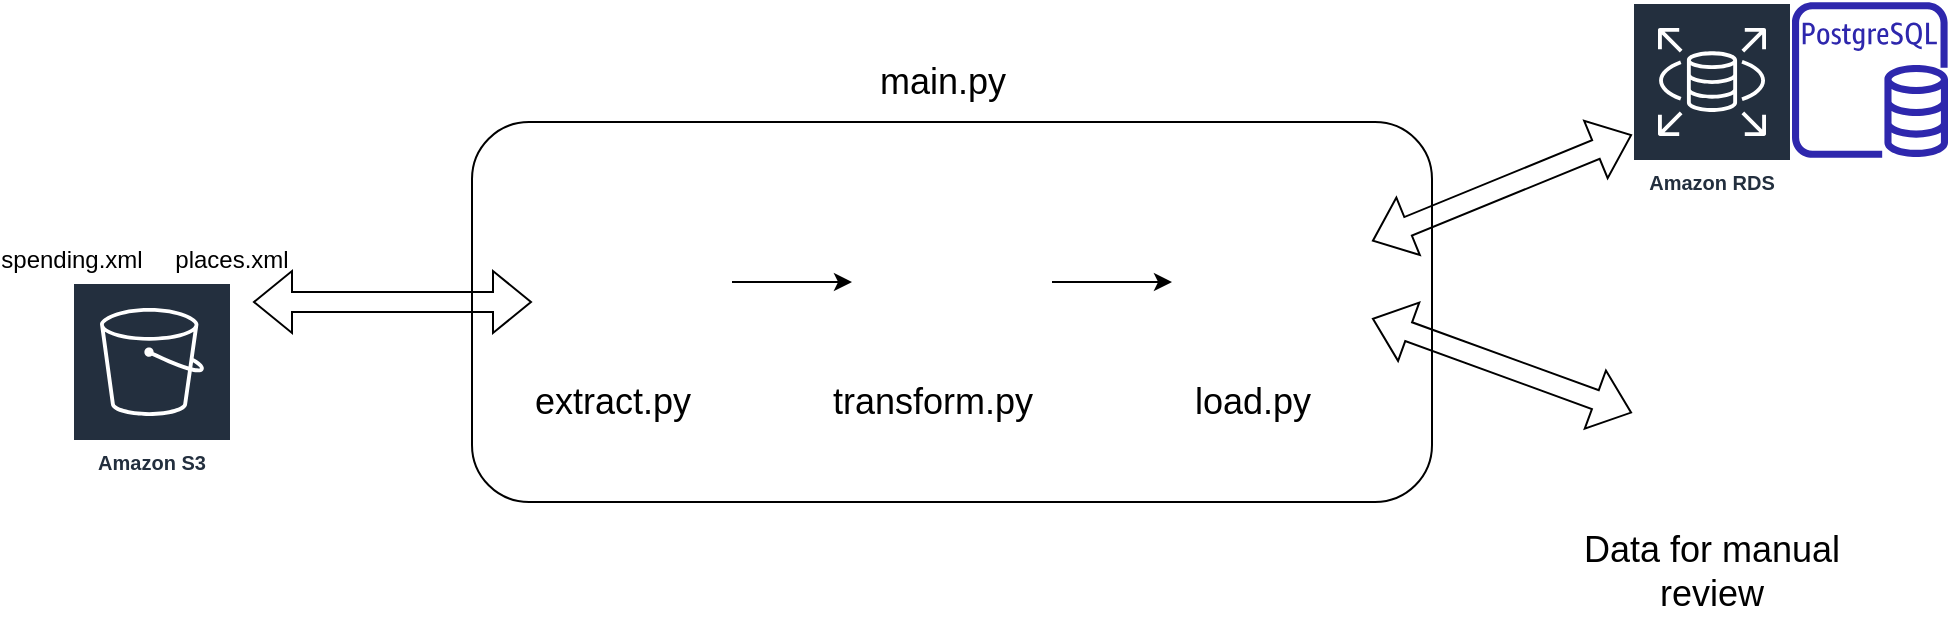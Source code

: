 <mxfile version="20.8.24" type="device"><diagram name="Page-1" id="mnEnOjv0hrkF0XWxS6Uf"><mxGraphModel dx="2442" dy="755" grid="1" gridSize="10" guides="1" tooltips="1" connect="1" arrows="1" fold="1" page="1" pageScale="1" pageWidth="850" pageHeight="1100" math="0" shadow="0"><root><mxCell id="0"/><mxCell id="1" parent="0"/><mxCell id="9GJUznM-KtMOIJuTG44h-27" value="" style="rounded=1;whiteSpace=wrap;html=1;fontSize=18;" vertex="1" parent="1"><mxGeometry x="70" y="410" width="480" height="190" as="geometry"/></mxCell><mxCell id="9GJUznM-KtMOIJuTG44h-2" value="Amazon S3" style="sketch=0;outlineConnect=0;fontColor=#232F3E;gradientColor=none;strokeColor=#ffffff;fillColor=#232F3E;dashed=0;verticalLabelPosition=middle;verticalAlign=bottom;align=center;html=1;whiteSpace=wrap;fontSize=10;fontStyle=1;spacing=3;shape=mxgraph.aws4.productIcon;prIcon=mxgraph.aws4.s3;" vertex="1" parent="1"><mxGeometry x="-130" y="490" width="80" height="100" as="geometry"/></mxCell><mxCell id="9GJUznM-KtMOIJuTG44h-3" value="" style="shape=image;html=1;verticalAlign=top;verticalLabelPosition=bottom;labelBackgroundColor=#ffffff;imageAspect=0;aspect=fixed;image=https://cdn3.iconfinder.com/data/icons/document-icons-2/30/647702-excel-128.png" vertex="1" parent="1"><mxGeometry x="-160" y="410" width="60" height="60" as="geometry"/></mxCell><mxCell id="9GJUznM-KtMOIJuTG44h-5" value="spending.xml" style="text;html=1;strokeColor=none;fillColor=none;align=center;verticalAlign=middle;whiteSpace=wrap;rounded=0;" vertex="1" parent="1"><mxGeometry x="-160" y="464" width="60" height="30" as="geometry"/></mxCell><mxCell id="9GJUznM-KtMOIJuTG44h-6" value="" style="shape=image;html=1;verticalAlign=top;verticalLabelPosition=bottom;labelBackgroundColor=#ffffff;imageAspect=0;aspect=fixed;image=https://cdn3.iconfinder.com/data/icons/document-icons-2/30/647702-excel-128.png" vertex="1" parent="1"><mxGeometry x="-80" y="410" width="60" height="60" as="geometry"/></mxCell><mxCell id="9GJUznM-KtMOIJuTG44h-7" value="places.xml" style="text;html=1;strokeColor=none;fillColor=none;align=center;verticalAlign=middle;whiteSpace=wrap;rounded=0;" vertex="1" parent="1"><mxGeometry x="-80" y="464" width="60" height="30" as="geometry"/></mxCell><mxCell id="9GJUznM-KtMOIJuTG44h-22" value="" style="edgeStyle=orthogonalEdgeStyle;rounded=0;orthogonalLoop=1;jettySize=auto;html=1;fontSize=18;" edge="1" parent="1" source="9GJUznM-KtMOIJuTG44h-9" target="9GJUznM-KtMOIJuTG44h-18"><mxGeometry relative="1" as="geometry"/></mxCell><mxCell id="9GJUznM-KtMOIJuTG44h-9" value="" style="shape=image;html=1;verticalAlign=top;verticalLabelPosition=bottom;labelBackgroundColor=#ffffff;imageAspect=0;aspect=fixed;image=https://cdn1.iconfinder.com/data/icons/hawcons/32/699870-icon-87-document-file-py-128.png" vertex="1" parent="1"><mxGeometry x="100" y="440" width="100" height="100" as="geometry"/></mxCell><mxCell id="9GJUznM-KtMOIJuTG44h-12" value="" style="shape=flexArrow;endArrow=classic;startArrow=classic;html=1;rounded=0;" edge="1" parent="1"><mxGeometry width="100" height="100" relative="1" as="geometry"><mxPoint x="100" y="500" as="sourcePoint"/><mxPoint x="-39.5" y="500" as="targetPoint"/></mxGeometry></mxCell><mxCell id="9GJUznM-KtMOIJuTG44h-14" value="&lt;font style=&quot;font-size: 18px;&quot;&gt;extract.py&lt;/font&gt;" style="text;html=1;align=center;verticalAlign=middle;resizable=0;points=[];autosize=1;strokeColor=none;fillColor=none;" vertex="1" parent="1"><mxGeometry x="90" y="530" width="100" height="40" as="geometry"/></mxCell><mxCell id="9GJUznM-KtMOIJuTG44h-15" value="Amazon RDS" style="sketch=0;outlineConnect=0;fontColor=#232F3E;gradientColor=none;strokeColor=#ffffff;fillColor=#232F3E;dashed=0;verticalLabelPosition=middle;verticalAlign=bottom;align=center;html=1;whiteSpace=wrap;fontSize=10;fontStyle=1;spacing=3;shape=mxgraph.aws4.productIcon;prIcon=mxgraph.aws4.rds;" vertex="1" parent="1"><mxGeometry x="650" y="350" width="80" height="100" as="geometry"/></mxCell><mxCell id="9GJUznM-KtMOIJuTG44h-17" value="" style="sketch=0;outlineConnect=0;fontColor=#232F3E;gradientColor=none;fillColor=#2E27AD;strokeColor=none;dashed=0;verticalLabelPosition=bottom;verticalAlign=top;align=center;html=1;fontSize=12;fontStyle=0;aspect=fixed;pointerEvents=1;shape=mxgraph.aws4.rds_postgresql_instance;" vertex="1" parent="1"><mxGeometry x="730" y="350" width="78" height="78" as="geometry"/></mxCell><mxCell id="9GJUznM-KtMOIJuTG44h-23" value="" style="edgeStyle=orthogonalEdgeStyle;rounded=0;orthogonalLoop=1;jettySize=auto;html=1;fontSize=18;" edge="1" parent="1" source="9GJUznM-KtMOIJuTG44h-18" target="9GJUznM-KtMOIJuTG44h-20"><mxGeometry relative="1" as="geometry"/></mxCell><mxCell id="9GJUznM-KtMOIJuTG44h-18" value="" style="shape=image;html=1;verticalAlign=top;verticalLabelPosition=bottom;labelBackgroundColor=#ffffff;imageAspect=0;aspect=fixed;image=https://cdn1.iconfinder.com/data/icons/hawcons/32/699870-icon-87-document-file-py-128.png" vertex="1" parent="1"><mxGeometry x="260" y="440" width="100" height="100" as="geometry"/></mxCell><mxCell id="9GJUznM-KtMOIJuTG44h-19" value="&lt;font style=&quot;font-size: 18px;&quot;&gt;transform.py&lt;/font&gt;" style="text;html=1;align=center;verticalAlign=middle;resizable=0;points=[];autosize=1;strokeColor=none;fillColor=none;" vertex="1" parent="1"><mxGeometry x="240" y="530" width="120" height="40" as="geometry"/></mxCell><mxCell id="9GJUznM-KtMOIJuTG44h-20" value="" style="shape=image;html=1;verticalAlign=top;verticalLabelPosition=bottom;labelBackgroundColor=#ffffff;imageAspect=0;aspect=fixed;image=https://cdn1.iconfinder.com/data/icons/hawcons/32/699870-icon-87-document-file-py-128.png" vertex="1" parent="1"><mxGeometry x="420" y="440" width="100" height="100" as="geometry"/></mxCell><mxCell id="9GJUznM-KtMOIJuTG44h-21" value="&lt;font style=&quot;font-size: 18px;&quot;&gt;load.py&lt;/font&gt;" style="text;html=1;align=center;verticalAlign=middle;resizable=0;points=[];autosize=1;strokeColor=none;fillColor=none;" vertex="1" parent="1"><mxGeometry x="420" y="530" width="80" height="40" as="geometry"/></mxCell><mxCell id="9GJUznM-KtMOIJuTG44h-28" value="&lt;font style=&quot;font-size: 18px;&quot;&gt;main.py&lt;/font&gt;" style="text;html=1;align=center;verticalAlign=middle;resizable=0;points=[];autosize=1;strokeColor=none;fillColor=none;" vertex="1" parent="1"><mxGeometry x="260" y="370" width="90" height="40" as="geometry"/></mxCell><mxCell id="9GJUznM-KtMOIJuTG44h-29" value="" style="shape=flexArrow;endArrow=classic;startArrow=classic;html=1;rounded=0;" edge="1" parent="1" source="9GJUznM-KtMOIJuTG44h-15" target="9GJUznM-KtMOIJuTG44h-20"><mxGeometry width="100" height="100" relative="1" as="geometry"><mxPoint x="649.5" y="500" as="sourcePoint"/><mxPoint x="510" y="500" as="targetPoint"/></mxGeometry></mxCell><mxCell id="9GJUznM-KtMOIJuTG44h-30" value="" style="shape=flexArrow;endArrow=classic;startArrow=classic;html=1;rounded=0;" edge="1" parent="1" source="9GJUznM-KtMOIJuTG44h-20" target="9GJUznM-KtMOIJuTG44h-31"><mxGeometry width="100" height="100" relative="1" as="geometry"><mxPoint x="520" y="500" as="sourcePoint"/><mxPoint x="520" y="510" as="targetPoint"/></mxGeometry></mxCell><mxCell id="9GJUznM-KtMOIJuTG44h-31" value="" style="shape=image;html=1;verticalAlign=top;verticalLabelPosition=bottom;labelBackgroundColor=#ffffff;imageAspect=0;aspect=fixed;image=https://cdn1.iconfinder.com/data/icons/bootstrap-vol-3/16/filetype-csv-128.png;fontSize=18;" vertex="1" parent="1"><mxGeometry x="650" y="530" width="80" height="80" as="geometry"/></mxCell><mxCell id="9GJUznM-KtMOIJuTG44h-32" value="Data for manual review" style="text;html=1;strokeColor=none;fillColor=none;align=center;verticalAlign=middle;whiteSpace=wrap;rounded=0;fontSize=18;" vertex="1" parent="1"><mxGeometry x="610" y="620" width="160" height="30" as="geometry"/></mxCell></root></mxGraphModel></diagram></mxfile>